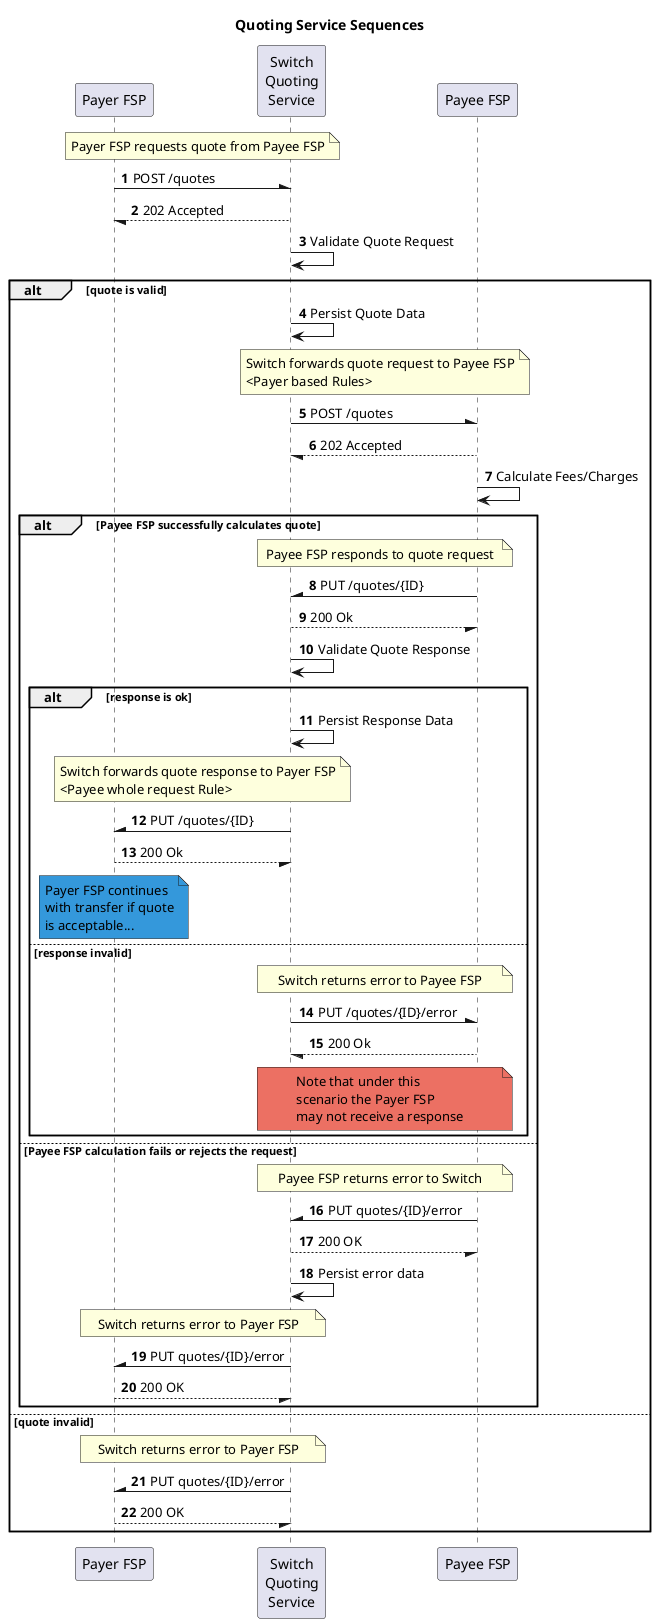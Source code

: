 @startuml
Title Quoting Service Sequences
participant "Payer FSP"
participant "Switch\nQuoting\nService" as Switch
participant "Payee FSP"

autonumber
note over "Payer FSP", Switch: Payer FSP requests quote from Payee FSP
"Payer FSP" -\ Switch: POST /quotes
Switch --/ "Payer FSP": 202 Accepted
Switch -> Switch: Validate Quote Request

alt quote is valid
    
    Switch -> Switch: Persist Quote Data
    note over Switch, "Payee FSP": Switch forwards quote request to Payee FSP\n<Payer based Rules> 
    Switch -\ "Payee FSP": POST /quotes
    "Payee FSP" --/ Switch: 202 Accepted
    "Payee FSP" -> "Payee FSP": Calculate Fees/Charges
    
    alt Payee FSP successfully calculates quote
    
        note over "Payee FSP", Switch: Payee FSP responds to quote request
        "Payee FSP" -\ Switch: PUT /quotes/{ID}
        Switch --/ "Payee FSP": 200 Ok
        
        Switch -> Switch: Validate Quote Response
        
        alt response is ok
            Switch -> Switch: Persist Response Data
            
            note over Switch, "Payer FSP": Switch forwards quote response to Payer FSP\n<Payee \ whole request Rule>
            
            Switch -\ "Payer FSP": PUT /quotes/{ID}
            "Payer FSP" --/ Switch: 200 Ok
            
            note over "Payer FSP" #3498db: Payer FSP continues\nwith transfer if quote\nis acceptable...
        else response invalid
        
            note over Switch, "Payee FSP": Switch returns error to Payee FSP
        
            Switch -\ "Payee FSP": PUT /quotes/{ID}/error
            "Payee FSP" --/ Switch : 200 Ok
            
            note over Switch, "Payee FSP" #ec7063: Note that under this\nscenario the Payer FSP\nmay not receive a response
        
        end
    else Payee FSP calculation fails or rejects the request
    
        note over "Payee FSP", Switch: Payee FSP returns error to Switch
    
        "Payee FSP" -\ Switch: PUT quotes/{ID}/error
        Switch --/ "Payee FSP": 200 OK
        Switch -> Switch: Persist error data
        
        note over "Payer FSP", Switch: Switch returns error to Payer FSP
        
        Switch -\ "Payer FSP": PUT quotes/{ID}/error
        "Payer FSP" --/ Switch: 200 OK
    
    end
else quote invalid
    note over "Payer FSP", Switch: Switch returns error to Payer FSP
    Switch -\ "Payer FSP": PUT quotes/{ID}/error
    "Payer FSP" --/ Switch: 200 OK
end
@enduml
